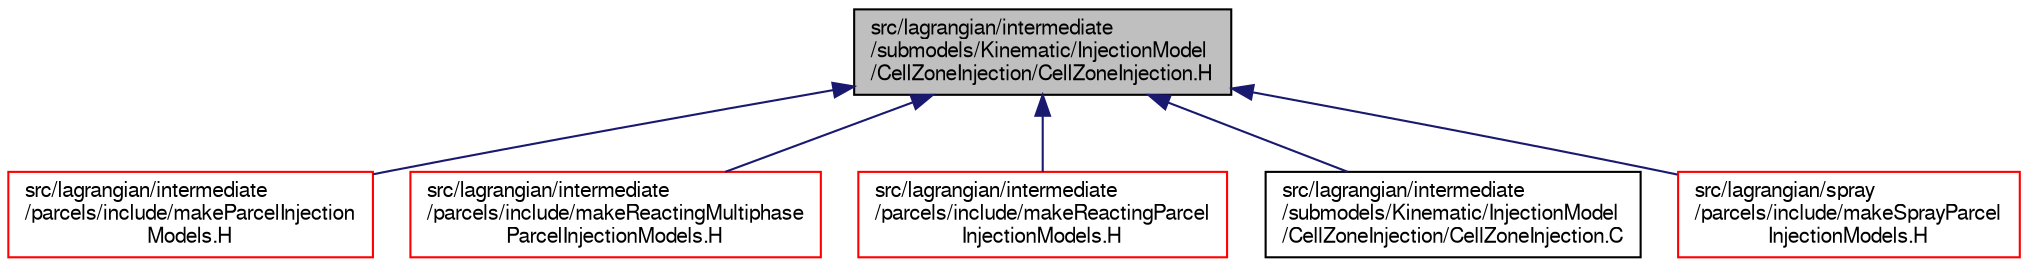 digraph "src/lagrangian/intermediate/submodels/Kinematic/InjectionModel/CellZoneInjection/CellZoneInjection.H"
{
  bgcolor="transparent";
  edge [fontname="FreeSans",fontsize="10",labelfontname="FreeSans",labelfontsize="10"];
  node [fontname="FreeSans",fontsize="10",shape=record];
  Node162 [label="src/lagrangian/intermediate\l/submodels/Kinematic/InjectionModel\l/CellZoneInjection/CellZoneInjection.H",height=0.2,width=0.4,color="black", fillcolor="grey75", style="filled", fontcolor="black"];
  Node162 -> Node163 [dir="back",color="midnightblue",fontsize="10",style="solid",fontname="FreeSans"];
  Node163 [label="src/lagrangian/intermediate\l/parcels/include/makeParcelInjection\lModels.H",height=0.2,width=0.4,color="red",URL="$a05348.html"];
  Node162 -> Node168 [dir="back",color="midnightblue",fontsize="10",style="solid",fontname="FreeSans"];
  Node168 [label="src/lagrangian/intermediate\l/parcels/include/makeReactingMultiphase\lParcelInjectionModels.H",height=0.2,width=0.4,color="red",URL="$a05366.html"];
  Node162 -> Node170 [dir="back",color="midnightblue",fontsize="10",style="solid",fontname="FreeSans"];
  Node170 [label="src/lagrangian/intermediate\l/parcels/include/makeReactingParcel\lInjectionModels.H",height=0.2,width=0.4,color="red",URL="$a05378.html"];
  Node162 -> Node172 [dir="back",color="midnightblue",fontsize="10",style="solid",fontname="FreeSans"];
  Node172 [label="src/lagrangian/intermediate\l/submodels/Kinematic/InjectionModel\l/CellZoneInjection/CellZoneInjection.C",height=0.2,width=0.4,color="black",URL="$a05705.html"];
  Node162 -> Node173 [dir="back",color="midnightblue",fontsize="10",style="solid",fontname="FreeSans"];
  Node173 [label="src/lagrangian/spray\l/parcels/include/makeSprayParcel\lInjectionModels.H",height=0.2,width=0.4,color="red",URL="$a06680.html"];
}
